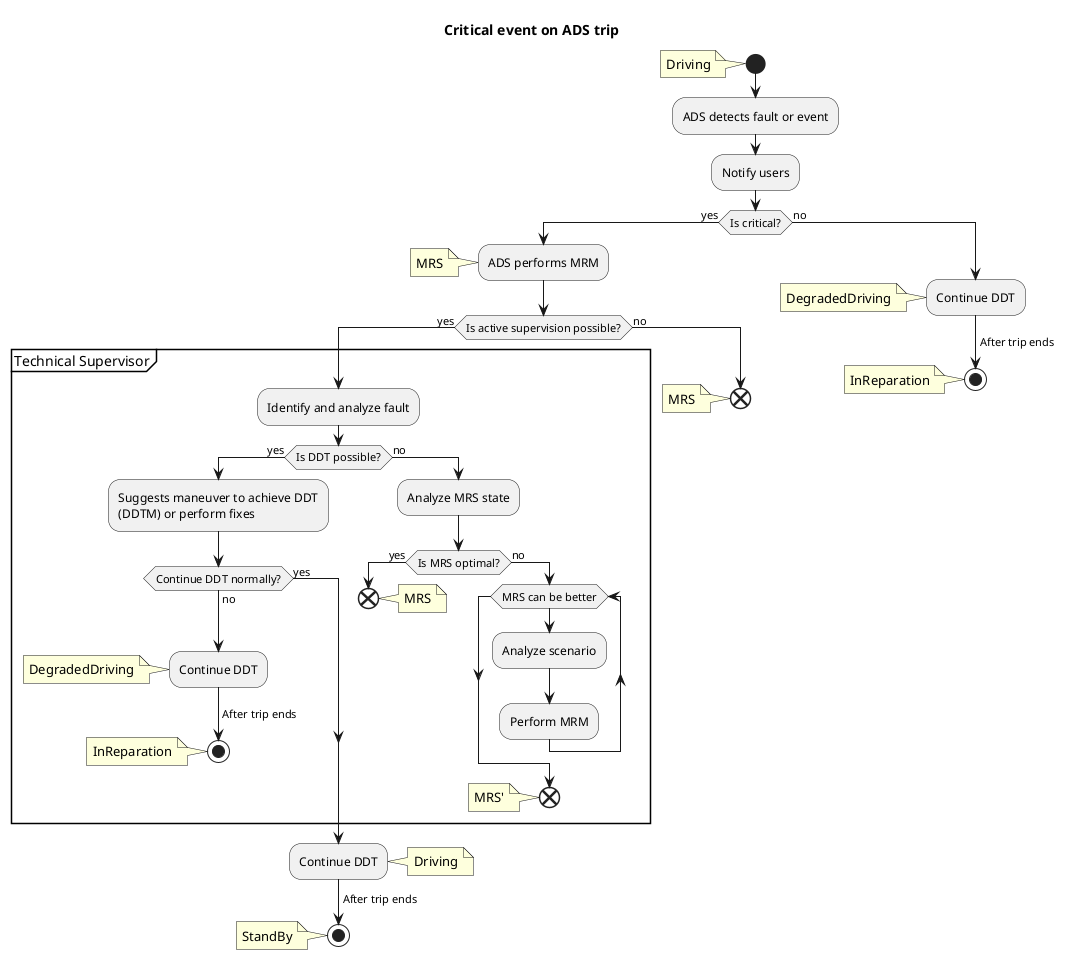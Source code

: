 @startuml "ADS fault"
<style>
note {
  .red {
        BackgroundColor red
   }
}
</style>

skinparam ConditionEndStyle hline
title Critical event on ADS trip

start
note left: Driving

:ADS detects fault or event;
:Notify users;

if (Is critical?) equals(yes) then
    :ADS performs MRM;
    note left: MRS

    if(Is active supervision possible?) equals (yes) then

        group Technical Supervisor
            :Identify and analyze fault;

            if(Is DDT possible?) equals (yes) then
                :Suggests maneuver to achieve DDT
                (DDTM) or perform fixes;

                if (Continue DDT normally?) equals (yes) then
                else (no)
                    label aux_label
                    :Continue DDT;
                    note left: DegradedDriving
                    -> After trip ends;
                    stop
                    note left: InReparation
                endif
                
            else (no)
                :Analyze MRS state;
                if (Is MRS optimal?) equals (yes) then
                    end
                    note right: MRS
                else (no)
                    while (MRS can be better)
                        :Analyze scenario;
                        :Perform MRM;
                    endwhile
                    end
                    note left: MRS'
                endif
            endif

            
        end group                
        
        :Continue DDT;
        note right: Driving
        -> After trip ends;
        stop
        note left: StandBy
    else (no)
        label space_label
        end
        note left: MRS
    endif
else (no)
    label degraded_ddt
    :Continue DDT;
    note left: DegradedDriving
    -> After trip ends;
    stop
    note left: InReparation
endif
@enduml
